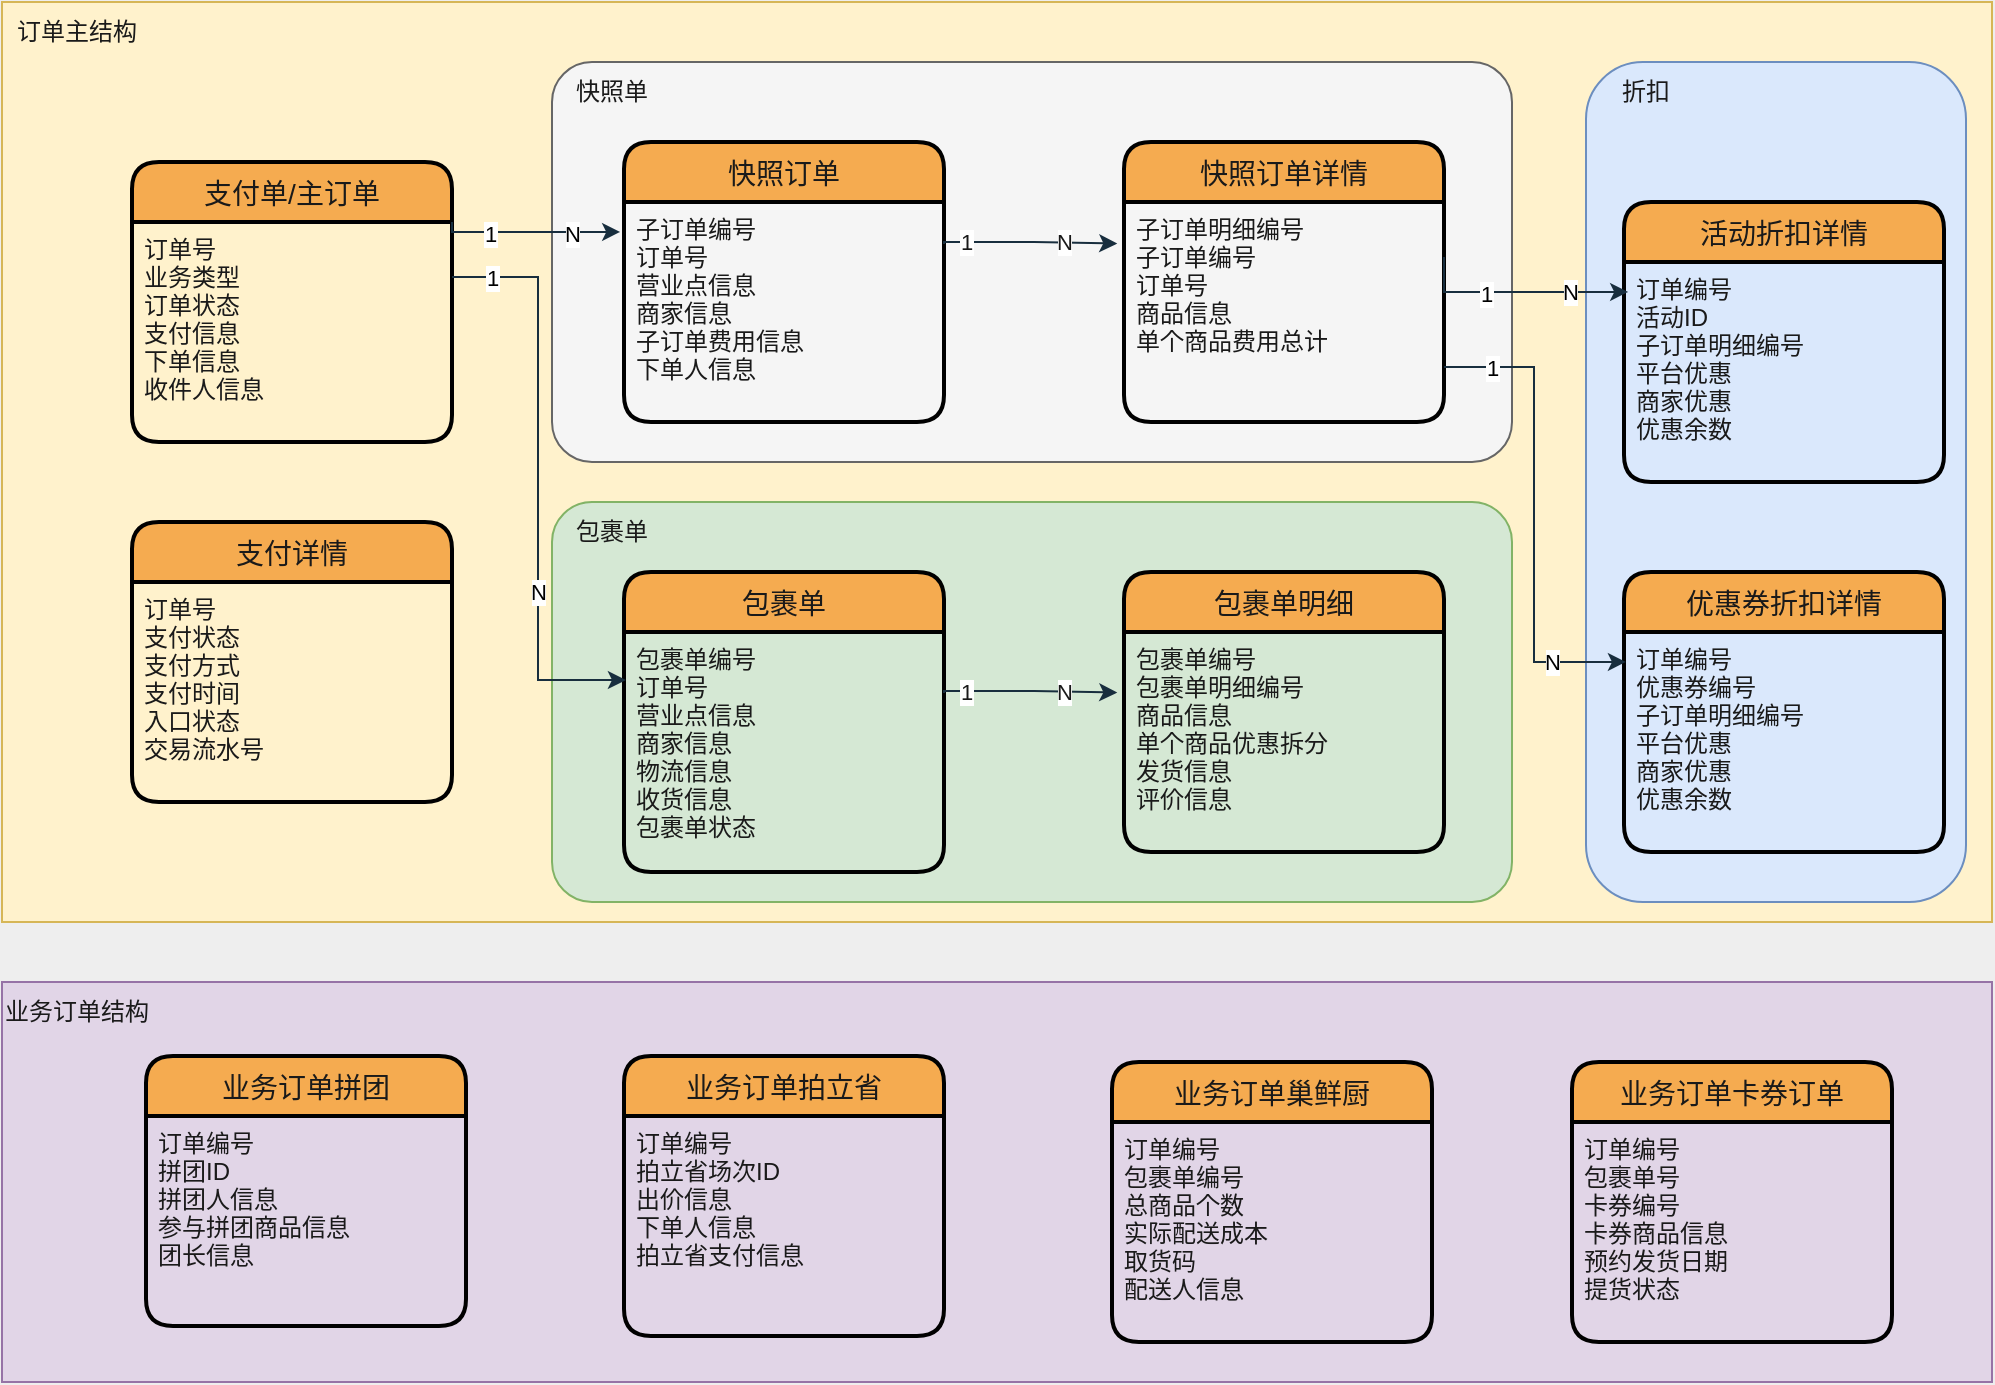<mxfile version="16.1.2" type="device" pages="2"><diagram id="spU0OXx3Q6176CVSQVj2" name="订单模型"><mxGraphModel dx="1865" dy="649" grid="1" gridSize="10" guides="1" tooltips="1" connect="1" arrows="1" fold="1" page="1" pageScale="1" pageWidth="827" pageHeight="1169" background="#EEEEEE" math="0" shadow="0"><root><mxCell id="0"/><mxCell id="1" parent="0"/><mxCell id="LoQ30PhDvDEoNbV5pFkE-59" value="" style="rounded=0;whiteSpace=wrap;html=1;sketch=0;fillColor=#e1d5e7;movable=1;resizable=1;rotatable=1;deletable=1;editable=1;connectable=1;strokeColor=#9673a6;" parent="1" vertex="1"><mxGeometry x="-155" y="1320" width="995" height="200" as="geometry"/></mxCell><mxCell id="LoQ30PhDvDEoNbV5pFkE-45" value="" style="rounded=0;whiteSpace=wrap;html=1;sketch=0;fillColor=#fff2cc;movable=1;resizable=1;rotatable=1;deletable=1;editable=1;connectable=1;strokeColor=#d6b656;" parent="1" vertex="1"><mxGeometry x="-155" y="830" width="995" height="460" as="geometry"/></mxCell><mxCell id="LoQ30PhDvDEoNbV5pFkE-23" value="支付单/主订单" style="swimlane;childLayout=stackLayout;horizontal=1;startSize=30;horizontalStack=0;rounded=1;fontSize=14;fontStyle=0;strokeWidth=2;resizeParent=0;resizeLast=1;shadow=0;dashed=0;align=center;sketch=0;fontColor=#1A1A1A;fillColor=#F5AB50;movable=1;resizable=1;rotatable=1;deletable=1;editable=1;connectable=1;" parent="1" vertex="1"><mxGeometry x="-90" y="910" width="160" height="140" as="geometry"/></mxCell><mxCell id="LoQ30PhDvDEoNbV5pFkE-24" value="订单号&#10;业务类型&#10;订单状态&#10;支付信息&#10;下单信息&#10;收件人信息" style="align=left;strokeColor=none;fillColor=none;spacingLeft=4;fontSize=12;verticalAlign=top;resizable=1;rotatable=1;part=1;rounded=0;sketch=0;fontColor=#1A1A1A;movable=1;deletable=1;editable=1;connectable=1;" parent="LoQ30PhDvDEoNbV5pFkE-23" vertex="1"><mxGeometry y="30" width="160" height="110" as="geometry"/></mxCell><mxCell id="LoQ30PhDvDEoNbV5pFkE-69" value="" style="rounded=1;whiteSpace=wrap;html=1;sketch=0;fillColor=#d5e8d4;arcSize=10;strokeColor=#82b366;" parent="1" vertex="1"><mxGeometry x="120" y="1080" width="480" height="200" as="geometry"/></mxCell><mxCell id="LoQ30PhDvDEoNbV5pFkE-68" value="" style="rounded=1;whiteSpace=wrap;html=1;sketch=0;fillColor=#f5f5f5;arcSize=10;fontColor=#333333;strokeColor=#666666;" parent="1" vertex="1"><mxGeometry x="120" y="860" width="480" height="200" as="geometry"/></mxCell><mxCell id="LoQ30PhDvDEoNbV5pFkE-27" value="快照订单" style="swimlane;childLayout=stackLayout;horizontal=1;startSize=30;horizontalStack=0;rounded=1;fontSize=14;fontStyle=0;strokeWidth=2;resizeParent=0;resizeLast=1;shadow=0;dashed=0;align=center;sketch=0;fontColor=#1A1A1A;fillColor=#F5AB50;movable=1;resizable=1;rotatable=1;deletable=1;editable=1;connectable=1;" parent="1" vertex="1"><mxGeometry x="156" y="900" width="160" height="140" as="geometry"/></mxCell><mxCell id="LoQ30PhDvDEoNbV5pFkE-28" value="子订单编号&#10;订单号&#10;营业点信息&#10;商家信息&#10;子订单费用信息&#10;下单人信息" style="align=left;strokeColor=none;fillColor=none;spacingLeft=4;fontSize=12;verticalAlign=top;resizable=1;rotatable=1;part=1;rounded=0;sketch=0;fontColor=#1A1A1A;movable=1;deletable=1;editable=1;connectable=1;" parent="LoQ30PhDvDEoNbV5pFkE-27" vertex="1"><mxGeometry y="30" width="160" height="110" as="geometry"/></mxCell><mxCell id="LoQ30PhDvDEoNbV5pFkE-29" value="支付详情" style="swimlane;childLayout=stackLayout;horizontal=1;startSize=30;horizontalStack=0;rounded=1;fontSize=14;fontStyle=0;strokeWidth=2;resizeParent=0;resizeLast=1;shadow=0;dashed=0;align=center;sketch=0;fontColor=#1A1A1A;fillColor=#F5AB50;movable=1;resizable=1;rotatable=1;deletable=1;editable=1;connectable=1;" parent="1" vertex="1"><mxGeometry x="-90" y="1090" width="160" height="140" as="geometry"/></mxCell><mxCell id="LoQ30PhDvDEoNbV5pFkE-30" value="订单号&#10;支付状态&#10;支付方式&#10;支付时间&#10;入口状态&#10;交易流水号" style="align=left;strokeColor=none;fillColor=none;spacingLeft=4;fontSize=12;verticalAlign=top;resizable=1;rotatable=1;part=1;rounded=0;sketch=0;fontColor=#1A1A1A;movable=1;deletable=1;editable=1;connectable=1;" parent="LoQ30PhDvDEoNbV5pFkE-29" vertex="1"><mxGeometry y="30" width="160" height="110" as="geometry"/></mxCell><mxCell id="LoQ30PhDvDEoNbV5pFkE-32" value="快照订单详情" style="swimlane;childLayout=stackLayout;horizontal=1;startSize=30;horizontalStack=0;rounded=1;fontSize=14;fontStyle=0;strokeWidth=2;resizeParent=0;resizeLast=1;shadow=0;dashed=0;align=center;sketch=0;fontColor=#1A1A1A;fillColor=#F5AB50;movable=1;resizable=1;rotatable=1;deletable=1;editable=1;connectable=1;" parent="1" vertex="1"><mxGeometry x="406" y="900" width="160" height="140" as="geometry"/></mxCell><mxCell id="LoQ30PhDvDEoNbV5pFkE-33" value="子订单明细编号&#10;子订单编号&#10;订单号&#10;商品信息&#10;单个商品费用总计" style="align=left;strokeColor=none;fillColor=none;spacingLeft=4;fontSize=12;verticalAlign=top;resizable=1;rotatable=1;part=1;rounded=0;sketch=0;fontColor=#1A1A1A;movable=1;deletable=1;editable=1;connectable=1;" parent="LoQ30PhDvDEoNbV5pFkE-32" vertex="1"><mxGeometry y="30" width="160" height="110" as="geometry"/></mxCell><mxCell id="LoQ30PhDvDEoNbV5pFkE-34" value="包裹单" style="swimlane;childLayout=stackLayout;horizontal=1;startSize=30;horizontalStack=0;rounded=1;fontSize=14;fontStyle=0;strokeWidth=2;resizeParent=0;resizeLast=1;shadow=0;dashed=0;align=center;sketch=0;fontColor=#1A1A1A;fillColor=#F5AB50;movable=1;resizable=1;rotatable=1;deletable=1;editable=1;connectable=1;" parent="1" vertex="1"><mxGeometry x="156" y="1115" width="160" height="150" as="geometry"/></mxCell><mxCell id="LoQ30PhDvDEoNbV5pFkE-35" value="包裹单编号&#10;订单号&#10;营业点信息&#10;商家信息&#10;物流信息&#10;收货信息&#10;包裹单状态" style="align=left;strokeColor=none;fillColor=none;spacingLeft=4;fontSize=12;verticalAlign=top;resizable=1;rotatable=1;part=1;rounded=0;sketch=0;fontColor=#1A1A1A;movable=1;deletable=1;editable=1;connectable=1;" parent="LoQ30PhDvDEoNbV5pFkE-34" vertex="1"><mxGeometry y="30" width="160" height="120" as="geometry"/></mxCell><mxCell id="LoQ30PhDvDEoNbV5pFkE-36" value="包裹单明细" style="swimlane;childLayout=stackLayout;horizontal=1;startSize=30;horizontalStack=0;rounded=1;fontSize=14;fontStyle=0;strokeWidth=2;resizeParent=0;resizeLast=1;shadow=0;dashed=0;align=center;sketch=0;fontColor=#1A1A1A;fillColor=#F5AB50;movable=1;resizable=1;rotatable=1;deletable=1;editable=1;connectable=1;" parent="1" vertex="1"><mxGeometry x="406" y="1115" width="160" height="140" as="geometry"/></mxCell><mxCell id="LoQ30PhDvDEoNbV5pFkE-37" value="包裹单编号&#10;包裹单明细编号&#10;商品信息&#10;单个商品优惠拆分&#10;发货信息&#10;评价信息" style="align=left;strokeColor=none;fillColor=none;spacingLeft=4;fontSize=12;verticalAlign=top;resizable=1;rotatable=1;part=1;rounded=0;sketch=0;fontColor=#1A1A1A;movable=1;deletable=1;editable=1;connectable=1;" parent="LoQ30PhDvDEoNbV5pFkE-36" vertex="1"><mxGeometry y="30" width="160" height="110" as="geometry"/></mxCell><mxCell id="LoQ30PhDvDEoNbV5pFkE-41" value="业务订单拼团" style="swimlane;childLayout=stackLayout;horizontal=1;startSize=30;horizontalStack=0;rounded=1;fontSize=14;fontStyle=0;strokeWidth=2;resizeParent=0;resizeLast=1;shadow=0;dashed=0;align=center;sketch=0;fontColor=#1A1A1A;fillColor=#F5AB50;movable=1;resizable=1;rotatable=1;deletable=1;editable=1;connectable=1;" parent="1" vertex="1"><mxGeometry x="-83" y="1357" width="160" height="135" as="geometry"/></mxCell><mxCell id="LoQ30PhDvDEoNbV5pFkE-42" value="订单编号&#10;拼团ID&#10;拼团人信息&#10;参与拼团商品信息&#10;团长信息&#10;" style="align=left;strokeColor=none;fillColor=none;spacingLeft=4;fontSize=12;verticalAlign=top;resizable=1;rotatable=1;part=1;rounded=0;sketch=0;fontColor=#1A1A1A;movable=1;deletable=1;editable=1;connectable=1;" parent="LoQ30PhDvDEoNbV5pFkE-41" vertex="1"><mxGeometry y="30" width="160" height="105" as="geometry"/></mxCell><mxCell id="LoQ30PhDvDEoNbV5pFkE-43" value="业务订单拍立省" style="swimlane;childLayout=stackLayout;horizontal=1;startSize=30;horizontalStack=0;rounded=1;fontSize=14;fontStyle=0;strokeWidth=2;resizeParent=0;resizeLast=1;shadow=0;dashed=0;align=center;sketch=0;fontColor=#1A1A1A;fillColor=#F5AB50;movable=1;resizable=1;rotatable=1;deletable=1;editable=1;connectable=1;" parent="1" vertex="1"><mxGeometry x="156" y="1357" width="160" height="140" as="geometry"/></mxCell><mxCell id="LoQ30PhDvDEoNbV5pFkE-44" value="订单编号&#10;拍立省场次ID&#10;出价信息&#10;下单人信息&#10;拍立省支付信息" style="align=left;strokeColor=none;fillColor=none;spacingLeft=4;fontSize=12;verticalAlign=top;resizable=1;rotatable=1;part=1;rounded=0;sketch=0;fontColor=#1A1A1A;movable=1;deletable=1;editable=1;connectable=1;" parent="LoQ30PhDvDEoNbV5pFkE-43" vertex="1"><mxGeometry y="30" width="160" height="110" as="geometry"/></mxCell><mxCell id="LoQ30PhDvDEoNbV5pFkE-48" value="业务订单巢鲜厨" style="swimlane;childLayout=stackLayout;horizontal=1;startSize=30;horizontalStack=0;rounded=1;fontSize=14;fontStyle=0;strokeWidth=2;resizeParent=0;resizeLast=1;shadow=0;dashed=0;align=center;sketch=0;fontColor=#1A1A1A;fillColor=#F5AB50;movable=1;resizable=1;rotatable=1;deletable=1;editable=1;connectable=1;" parent="1" vertex="1"><mxGeometry x="400" y="1360" width="160" height="140" as="geometry"/></mxCell><mxCell id="LoQ30PhDvDEoNbV5pFkE-49" value="订单编号&#10;包裹单编号&#10;总商品个数&#10;实际配送成本&#10;取货码&#10;配送人信息" style="align=left;strokeColor=none;fillColor=none;spacingLeft=4;fontSize=12;verticalAlign=top;resizable=1;rotatable=1;part=1;rounded=0;sketch=0;fontColor=#1A1A1A;movable=1;deletable=1;editable=1;connectable=1;" parent="LoQ30PhDvDEoNbV5pFkE-48" vertex="1"><mxGeometry y="30" width="160" height="110" as="geometry"/></mxCell><mxCell id="LoQ30PhDvDEoNbV5pFkE-51" style="edgeStyle=orthogonalEdgeStyle;rounded=0;sketch=0;orthogonalLoop=1;jettySize=auto;html=1;entryX=-0.021;entryY=0.189;entryDx=0;entryDy=0;entryPerimeter=0;fontColor=#1A1A1A;strokeColor=#182E3E;movable=1;resizable=1;rotatable=1;deletable=1;editable=1;connectable=1;" parent="1" target="LoQ30PhDvDEoNbV5pFkE-33" edge="1"><mxGeometry relative="1" as="geometry"><mxPoint x="316" y="951" as="sourcePoint"/><Array as="points"><mxPoint x="316" y="950"/><mxPoint x="361" y="950"/></Array></mxGeometry></mxCell><mxCell id="LoQ30PhDvDEoNbV5pFkE-52" value="N" style="edgeLabel;html=1;align=center;verticalAlign=middle;resizable=1;points=[];fontColor=#1A1A1A;movable=1;rotatable=1;deletable=1;editable=1;connectable=1;" parent="LoQ30PhDvDEoNbV5pFkE-51" vertex="1" connectable="0"><mxGeometry x="-0.115" relative="1" as="geometry"><mxPoint x="22" as="offset"/></mxGeometry></mxCell><mxCell id="LoQ30PhDvDEoNbV5pFkE-53" value="1" style="edgeLabel;html=1;align=center;verticalAlign=middle;resizable=1;points=[];fontColor=#1A1A1A;movable=1;rotatable=1;deletable=1;editable=1;connectable=1;" parent="LoQ30PhDvDEoNbV5pFkE-51" vertex="1" connectable="0"><mxGeometry x="-0.731" relative="1" as="geometry"><mxPoint as="offset"/></mxGeometry></mxCell><mxCell id="LoQ30PhDvDEoNbV5pFkE-54" style="edgeStyle=orthogonalEdgeStyle;rounded=0;sketch=0;orthogonalLoop=1;jettySize=auto;html=1;entryX=-0.021;entryY=0.189;entryDx=0;entryDy=0;entryPerimeter=0;fontColor=#1A1A1A;strokeColor=#182E3E;movable=1;resizable=1;rotatable=1;deletable=1;editable=1;connectable=1;" parent="1" edge="1"><mxGeometry relative="1" as="geometry"><mxPoint x="316" y="1175.5" as="sourcePoint"/><mxPoint x="402.64" y="1175.29" as="targetPoint"/><Array as="points"><mxPoint x="316" y="1174.5"/><mxPoint x="361" y="1174.5"/></Array></mxGeometry></mxCell><mxCell id="LoQ30PhDvDEoNbV5pFkE-55" value="N" style="edgeLabel;html=1;align=center;verticalAlign=middle;resizable=1;points=[];fontColor=#1A1A1A;movable=1;rotatable=1;deletable=1;editable=1;connectable=1;" parent="LoQ30PhDvDEoNbV5pFkE-54" vertex="1" connectable="0"><mxGeometry x="-0.115" relative="1" as="geometry"><mxPoint x="22" as="offset"/></mxGeometry></mxCell><mxCell id="LoQ30PhDvDEoNbV5pFkE-56" value="1" style="edgeLabel;html=1;align=center;verticalAlign=middle;resizable=1;points=[];fontColor=#1A1A1A;movable=1;rotatable=1;deletable=1;editable=1;connectable=1;" parent="LoQ30PhDvDEoNbV5pFkE-54" vertex="1" connectable="0"><mxGeometry x="-0.731" relative="1" as="geometry"><mxPoint as="offset"/></mxGeometry></mxCell><mxCell id="LoQ30PhDvDEoNbV5pFkE-61" value="业务订单卡券订单" style="swimlane;childLayout=stackLayout;horizontal=1;startSize=30;horizontalStack=0;rounded=1;fontSize=14;fontStyle=0;strokeWidth=2;resizeParent=0;resizeLast=1;shadow=0;dashed=0;align=center;sketch=0;fontColor=#1A1A1A;fillColor=#F5AB50;movable=1;resizable=1;rotatable=1;deletable=1;editable=1;connectable=1;" parent="1" vertex="1"><mxGeometry x="630" y="1360" width="160" height="140" as="geometry"/></mxCell><mxCell id="LoQ30PhDvDEoNbV5pFkE-62" value="订单编号&#10;包裹单号&#10;卡券编号&#10;卡券商品信息&#10;预约发货日期&#10;提货状态" style="align=left;strokeColor=none;fillColor=none;spacingLeft=4;fontSize=12;verticalAlign=top;resizable=1;rotatable=1;part=1;rounded=0;sketch=0;fontColor=#1A1A1A;movable=1;deletable=1;editable=1;connectable=1;" parent="LoQ30PhDvDEoNbV5pFkE-61" vertex="1"><mxGeometry y="30" width="160" height="110" as="geometry"/></mxCell><mxCell id="LoQ30PhDvDEoNbV5pFkE-70" value="" style="rounded=1;whiteSpace=wrap;html=1;sketch=0;fillColor=#dae8fc;strokeColor=#6c8ebf;" parent="1" vertex="1"><mxGeometry x="637" y="860" width="190" height="420" as="geometry"/></mxCell><mxCell id="LoQ30PhDvDEoNbV5pFkE-63" value="订单主结构" style="text;html=1;strokeColor=none;fillColor=none;align=center;verticalAlign=middle;whiteSpace=wrap;rounded=0;sketch=0;fontColor=#1A1A1A;" parent="1" vertex="1"><mxGeometry x="-155" y="830" width="75" height="30" as="geometry"/></mxCell><mxCell id="LoQ30PhDvDEoNbV5pFkE-64" value="活动折扣详情" style="swimlane;childLayout=stackLayout;horizontal=1;startSize=30;horizontalStack=0;rounded=1;fontSize=14;fontStyle=0;strokeWidth=2;resizeParent=0;resizeLast=1;shadow=0;dashed=0;align=center;sketch=0;fontColor=#1A1A1A;fillColor=#F5AB50;movable=1;resizable=1;rotatable=1;deletable=1;editable=1;connectable=1;" parent="1" vertex="1"><mxGeometry x="656" y="930" width="160" height="140" as="geometry"/></mxCell><mxCell id="LoQ30PhDvDEoNbV5pFkE-65" value="订单编号&#10;活动ID&#10;子订单明细编号&#10;平台优惠&#10;商家优惠&#10;优惠余数&#10;" style="align=left;strokeColor=none;fillColor=none;spacingLeft=4;fontSize=12;verticalAlign=top;resizable=1;rotatable=1;part=1;rounded=0;sketch=0;fontColor=#1A1A1A;movable=1;deletable=1;editable=1;connectable=1;" parent="LoQ30PhDvDEoNbV5pFkE-64" vertex="1"><mxGeometry y="30" width="160" height="110" as="geometry"/></mxCell><mxCell id="LoQ30PhDvDEoNbV5pFkE-66" value="优惠券折扣详情" style="swimlane;childLayout=stackLayout;horizontal=1;startSize=30;horizontalStack=0;rounded=1;fontSize=14;fontStyle=0;strokeWidth=2;resizeParent=0;resizeLast=1;shadow=0;dashed=0;align=center;sketch=0;fontColor=#1A1A1A;fillColor=#F5AB50;movable=1;resizable=1;rotatable=1;deletable=1;editable=1;connectable=1;" parent="1" vertex="1"><mxGeometry x="656" y="1115" width="160" height="140" as="geometry"/></mxCell><mxCell id="LoQ30PhDvDEoNbV5pFkE-67" value="订单编号&#10;优惠券编号&#10;子订单明细编号&#10;平台优惠&#10;商家优惠&#10;优惠余数&#10;" style="align=left;strokeColor=none;fillColor=none;spacingLeft=4;fontSize=12;verticalAlign=top;resizable=1;rotatable=1;part=1;rounded=0;sketch=0;fontColor=#1A1A1A;movable=1;deletable=1;editable=1;connectable=1;" parent="LoQ30PhDvDEoNbV5pFkE-66" vertex="1"><mxGeometry y="30" width="160" height="110" as="geometry"/></mxCell><mxCell id="LoQ30PhDvDEoNbV5pFkE-71" value="快照单" style="text;html=1;strokeColor=none;fillColor=none;align=center;verticalAlign=middle;whiteSpace=wrap;rounded=0;sketch=0;fontColor=#1A1A1A;" parent="1" vertex="1"><mxGeometry x="120" y="860" width="60" height="30" as="geometry"/></mxCell><mxCell id="LoQ30PhDvDEoNbV5pFkE-72" value="包裹单" style="text;html=1;strokeColor=none;fillColor=none;align=center;verticalAlign=middle;whiteSpace=wrap;rounded=0;sketch=0;fontColor=#1A1A1A;" parent="1" vertex="1"><mxGeometry x="120" y="1080" width="60" height="30" as="geometry"/></mxCell><mxCell id="LoQ30PhDvDEoNbV5pFkE-73" value="折扣" style="text;html=1;strokeColor=none;fillColor=none;align=center;verticalAlign=middle;whiteSpace=wrap;rounded=0;sketch=0;fontColor=#1A1A1A;" parent="1" vertex="1"><mxGeometry x="637" y="860" width="60" height="30" as="geometry"/></mxCell><mxCell id="LoQ30PhDvDEoNbV5pFkE-74" value="业务订单结构" style="text;html=1;strokeColor=none;fillColor=none;align=center;verticalAlign=middle;whiteSpace=wrap;rounded=0;sketch=0;fontColor=#1A1A1A;" parent="1" vertex="1"><mxGeometry x="-155" y="1320" width="75" height="30" as="geometry"/></mxCell><mxCell id="LoQ30PhDvDEoNbV5pFkE-76" style="edgeStyle=orthogonalEdgeStyle;rounded=0;sketch=0;orthogonalLoop=1;jettySize=auto;html=1;exitX=1;exitY=0;exitDx=0;exitDy=0;entryX=-0.012;entryY=0.136;entryDx=0;entryDy=0;entryPerimeter=0;fontColor=#FF0000;strokeColor=#182E3E;" parent="1" source="LoQ30PhDvDEoNbV5pFkE-24" target="LoQ30PhDvDEoNbV5pFkE-28" edge="1"><mxGeometry relative="1" as="geometry"><Array as="points"><mxPoint x="70" y="945"/></Array></mxGeometry></mxCell><mxCell id="LoQ30PhDvDEoNbV5pFkE-77" value="1" style="edgeLabel;html=1;align=center;verticalAlign=middle;resizable=0;points=[];fontColor=default;labelBackgroundColor=default;" parent="LoQ30PhDvDEoNbV5pFkE-76" vertex="1" connectable="0"><mxGeometry x="-0.461" y="-4" relative="1" as="geometry"><mxPoint y="-3" as="offset"/></mxGeometry></mxCell><mxCell id="LoQ30PhDvDEoNbV5pFkE-78" value="N" style="edgeLabel;html=1;align=center;verticalAlign=middle;resizable=0;points=[];fontColor=default;" parent="LoQ30PhDvDEoNbV5pFkE-76" vertex="1" connectable="0"><mxGeometry x="0.459" y="-1" relative="1" as="geometry"><mxPoint as="offset"/></mxGeometry></mxCell><mxCell id="LoQ30PhDvDEoNbV5pFkE-80" value="1" style="edgeStyle=orthogonalEdgeStyle;rounded=0;sketch=0;orthogonalLoop=1;jettySize=auto;html=1;exitX=1;exitY=0.25;exitDx=0;exitDy=0;entryX=0.006;entryY=0.2;entryDx=0;entryDy=0;entryPerimeter=0;fontColor=default;strokeColor=#182E3E;" parent="1" source="LoQ30PhDvDEoNbV5pFkE-24" target="LoQ30PhDvDEoNbV5pFkE-35" edge="1"><mxGeometry x="-0.861" relative="1" as="geometry"><mxPoint as="offset"/></mxGeometry></mxCell><mxCell id="LoQ30PhDvDEoNbV5pFkE-81" value="N" style="edgeLabel;html=1;align=center;verticalAlign=middle;resizable=0;points=[];fontColor=default;" parent="LoQ30PhDvDEoNbV5pFkE-80" vertex="1" connectable="0"><mxGeometry x="0.383" relative="1" as="geometry"><mxPoint y="1" as="offset"/></mxGeometry></mxCell><mxCell id="LoQ30PhDvDEoNbV5pFkE-82" style="edgeStyle=orthogonalEdgeStyle;rounded=0;sketch=0;orthogonalLoop=1;jettySize=auto;html=1;exitX=1;exitY=0.25;exitDx=0;exitDy=0;entryX=0.013;entryY=0.136;entryDx=0;entryDy=0;entryPerimeter=0;fontColor=default;strokeColor=#182E3E;" parent="1" source="LoQ30PhDvDEoNbV5pFkE-33" target="LoQ30PhDvDEoNbV5pFkE-65" edge="1"><mxGeometry relative="1" as="geometry"><Array as="points"><mxPoint x="566" y="975"/></Array></mxGeometry></mxCell><mxCell id="LoQ30PhDvDEoNbV5pFkE-83" value="1" style="edgeLabel;html=1;align=center;verticalAlign=middle;resizable=0;points=[];fontColor=default;" parent="LoQ30PhDvDEoNbV5pFkE-82" vertex="1" connectable="0"><mxGeometry x="-0.535" y="-1" relative="1" as="geometry"><mxPoint x="13" as="offset"/></mxGeometry></mxCell><mxCell id="LoQ30PhDvDEoNbV5pFkE-84" value="N" style="edgeLabel;html=1;align=center;verticalAlign=middle;resizable=0;points=[];fontColor=default;" parent="LoQ30PhDvDEoNbV5pFkE-82" vertex="1" connectable="0"><mxGeometry x="0.506" y="-3" relative="1" as="geometry"><mxPoint x="-2" y="-3" as="offset"/></mxGeometry></mxCell><mxCell id="LoQ30PhDvDEoNbV5pFkE-86" value="1" style="edgeStyle=orthogonalEdgeStyle;rounded=0;sketch=0;orthogonalLoop=1;jettySize=auto;html=1;exitX=1;exitY=0.75;exitDx=0;exitDy=0;entryX=0.006;entryY=0.136;entryDx=0;entryDy=0;entryPerimeter=0;fontColor=default;strokeColor=#182E3E;" parent="1" source="LoQ30PhDvDEoNbV5pFkE-33" target="LoQ30PhDvDEoNbV5pFkE-67" edge="1"><mxGeometry x="-0.799" relative="1" as="geometry"><mxPoint as="offset"/></mxGeometry></mxCell><mxCell id="LoQ30PhDvDEoNbV5pFkE-87" value="N" style="edgeLabel;html=1;align=center;verticalAlign=middle;resizable=0;points=[];fontColor=default;" parent="LoQ30PhDvDEoNbV5pFkE-86" vertex="1" connectable="0"><mxGeometry x="0.329" y="3" relative="1" as="geometry"><mxPoint x="6" y="34" as="offset"/></mxGeometry></mxCell></root></mxGraphModel></diagram><diagram id="bRF8GYyo5jUtgkNc1hsZ" name="第 2 页"><mxGraphModel dx="1865" dy="649" grid="1" gridSize="10" guides="1" tooltips="1" connect="1" arrows="1" fold="1" page="1" pageScale="1" pageWidth="827" pageHeight="1169" math="0" shadow="0"><root><mxCell id="KcSkwkdE4PCWMWZwuVBY-0"/><mxCell id="KcSkwkdE4PCWMWZwuVBY-1" parent="KcSkwkdE4PCWMWZwuVBY-0"/><mxCell id="seRVDnpAN9MyJmLLyD_C-4" style="edgeStyle=orthogonalEdgeStyle;rounded=0;orthogonalLoop=1;jettySize=auto;html=1;exitX=1;exitY=0.5;exitDx=0;exitDy=0;entryX=0;entryY=0.5;entryDx=0;entryDy=0;" parent="KcSkwkdE4PCWMWZwuVBY-1" source="seRVDnpAN9MyJmLLyD_C-0" target="seRVDnpAN9MyJmLLyD_C-2" edge="1"><mxGeometry relative="1" as="geometry"/></mxCell><mxCell id="seRVDnpAN9MyJmLLyD_C-19" value="1" style="edgeLabel;html=1;align=center;verticalAlign=middle;resizable=0;points=[];" parent="seRVDnpAN9MyJmLLyD_C-4" vertex="1" connectable="0"><mxGeometry x="-0.647" y="-1" relative="1" as="geometry"><mxPoint as="offset"/></mxGeometry></mxCell><mxCell id="seRVDnpAN9MyJmLLyD_C-20" value="N" style="edgeLabel;html=1;align=center;verticalAlign=middle;resizable=0;points=[];" parent="seRVDnpAN9MyJmLLyD_C-4" vertex="1" connectable="0"><mxGeometry x="0.64" relative="1" as="geometry"><mxPoint as="offset"/></mxGeometry></mxCell><mxCell id="seRVDnpAN9MyJmLLyD_C-8" style="edgeStyle=orthogonalEdgeStyle;rounded=0;orthogonalLoop=1;jettySize=auto;html=1;exitX=0;exitY=0.5;exitDx=0;exitDy=0;entryX=0;entryY=0.5;entryDx=0;entryDy=0;" parent="KcSkwkdE4PCWMWZwuVBY-1" source="seRVDnpAN9MyJmLLyD_C-0" target="seRVDnpAN9MyJmLLyD_C-7" edge="1"><mxGeometry relative="1" as="geometry"><Array as="points"><mxPoint x="170" y="640"/><mxPoint x="170" y="950"/></Array></mxGeometry></mxCell><mxCell id="seRVDnpAN9MyJmLLyD_C-17" value="1" style="edgeLabel;html=1;align=center;verticalAlign=middle;resizable=0;points=[];" parent="seRVDnpAN9MyJmLLyD_C-8" vertex="1" connectable="0"><mxGeometry x="-0.789" y="2" relative="1" as="geometry"><mxPoint as="offset"/></mxGeometry></mxCell><mxCell id="seRVDnpAN9MyJmLLyD_C-18" value="1" style="edgeLabel;html=1;align=center;verticalAlign=middle;resizable=0;points=[];" parent="seRVDnpAN9MyJmLLyD_C-8" vertex="1" connectable="0"><mxGeometry x="0.407" relative="1" as="geometry"><mxPoint as="offset"/></mxGeometry></mxCell><mxCell id="PPpWoQhXY7RICcBsVzEC-2" style="edgeStyle=orthogonalEdgeStyle;rounded=0;orthogonalLoop=1;jettySize=auto;html=1;exitX=1;exitY=0.75;exitDx=0;exitDy=0;entryX=0;entryY=0.5;entryDx=0;entryDy=0;" edge="1" parent="KcSkwkdE4PCWMWZwuVBY-1" source="seRVDnpAN9MyJmLLyD_C-0" target="PPpWoQhXY7RICcBsVzEC-1"><mxGeometry relative="1" as="geometry"/></mxCell><mxCell id="seRVDnpAN9MyJmLLyD_C-0" value="支付单/销售单" style="swimlane;childLayout=stackLayout;horizontal=1;startSize=30;horizontalStack=0;rounded=1;fontSize=14;fontStyle=0;strokeWidth=2;resizeParent=0;resizeLast=1;shadow=0;dashed=0;align=center;sketch=0;fontColor=#1A1A1A;fillColor=#F5AB50;movable=1;resizable=1;rotatable=1;deletable=1;editable=1;connectable=1;" parent="KcSkwkdE4PCWMWZwuVBY-1" vertex="1"><mxGeometry x="210" y="570" width="160" height="140" as="geometry"/></mxCell><mxCell id="seRVDnpAN9MyJmLLyD_C-2" value="销售商品明细" style="swimlane;childLayout=stackLayout;horizontal=1;startSize=30;horizontalStack=0;rounded=1;fontSize=14;fontStyle=0;strokeWidth=2;resizeParent=0;resizeLast=1;shadow=0;dashed=0;align=center;sketch=0;fontColor=#1A1A1A;fillColor=#F5AB50;movable=1;resizable=1;rotatable=1;deletable=1;editable=1;connectable=1;" parent="KcSkwkdE4PCWMWZwuVBY-1" vertex="1"><mxGeometry x="560" y="500" width="160" height="140" as="geometry"/></mxCell><mxCell id="seRVDnpAN9MyJmLLyD_C-6" style="edgeStyle=orthogonalEdgeStyle;rounded=0;orthogonalLoop=1;jettySize=auto;html=1;exitX=1;exitY=0.25;exitDx=0;exitDy=0;entryX=0;entryY=0.25;entryDx=0;entryDy=0;" parent="KcSkwkdE4PCWMWZwuVBY-1" source="seRVDnpAN9MyJmLLyD_C-5" target="seRVDnpAN9MyJmLLyD_C-0" edge="1"><mxGeometry relative="1" as="geometry"/></mxCell><mxCell id="seRVDnpAN9MyJmLLyD_C-15" value="1" style="edgeLabel;html=1;align=center;verticalAlign=middle;resizable=0;points=[];" parent="seRVDnpAN9MyJmLLyD_C-6" vertex="1" connectable="0"><mxGeometry x="-0.735" y="2" relative="1" as="geometry"><mxPoint as="offset"/></mxGeometry></mxCell><mxCell id="seRVDnpAN9MyJmLLyD_C-16" value="N" style="edgeLabel;html=1;align=center;verticalAlign=middle;resizable=0;points=[];" parent="seRVDnpAN9MyJmLLyD_C-6" vertex="1" connectable="0"><mxGeometry x="0.68" y="2" relative="1" as="geometry"><mxPoint as="offset"/></mxGeometry></mxCell><mxCell id="seRVDnpAN9MyJmLLyD_C-5" value="服务单" style="swimlane;childLayout=stackLayout;horizontal=1;startSize=30;horizontalStack=0;rounded=1;fontSize=14;fontStyle=0;strokeWidth=2;resizeParent=0;resizeLast=1;shadow=0;dashed=0;align=center;sketch=0;fillColor=#f5f5f5;movable=1;resizable=1;rotatable=1;deletable=1;editable=1;connectable=1;strokeColor=#666666;fontColor=#333333;" parent="KcSkwkdE4PCWMWZwuVBY-1" vertex="1"><mxGeometry x="-80" y="570" width="160" height="140" as="geometry"/></mxCell><mxCell id="seRVDnpAN9MyJmLLyD_C-7" value="服务履约任务单" style="swimlane;childLayout=stackLayout;horizontal=1;startSize=30;horizontalStack=0;rounded=1;fontSize=14;fontStyle=0;strokeWidth=2;resizeParent=0;resizeLast=1;shadow=0;dashed=0;align=center;sketch=0;fillColor=#fff2cc;movable=1;resizable=1;rotatable=1;deletable=1;editable=1;connectable=1;strokeColor=#d6b656;" parent="KcSkwkdE4PCWMWZwuVBY-1" vertex="1"><mxGeometry x="240" y="880" width="160" height="140" as="geometry"/></mxCell><mxCell id="seRVDnpAN9MyJmLLyD_C-12" value="未支付、已支付、已退款、已完成" style="text;html=1;strokeColor=none;fillColor=none;align=center;verticalAlign=middle;whiteSpace=wrap;rounded=0;" parent="KcSkwkdE4PCWMWZwuVBY-1" vertex="1"><mxGeometry x="210" y="450" width="160" height="80" as="geometry"/></mxCell><mxCell id="seRVDnpAN9MyJmLLyD_C-13" value="未开始、服务中、已完结" style="text;html=1;strokeColor=none;fillColor=none;align=center;verticalAlign=middle;whiteSpace=wrap;rounded=0;" parent="KcSkwkdE4PCWMWZwuVBY-1" vertex="1"><mxGeometry x="-80" y="460" width="150" height="60" as="geometry"/></mxCell><mxCell id="seRVDnpAN9MyJmLLyD_C-14" value="未接单、未预约、服务中&lt;br&gt;、已服务" style="text;html=1;strokeColor=none;fillColor=none;align=center;verticalAlign=middle;whiteSpace=wrap;rounded=0;" parent="KcSkwkdE4PCWMWZwuVBY-1" vertex="1"><mxGeometry x="410" y="880" width="160" height="80" as="geometry"/></mxCell><mxCell id="PPpWoQhXY7RICcBsVzEC-1" value="销售服务明细" style="swimlane;childLayout=stackLayout;horizontal=1;startSize=30;horizontalStack=0;rounded=1;fontSize=14;fontStyle=0;strokeWidth=2;resizeParent=0;resizeLast=1;shadow=0;dashed=0;align=center;sketch=0;fontColor=#1A1A1A;fillColor=#F5AB50;movable=1;resizable=1;rotatable=1;deletable=1;editable=1;connectable=1;" vertex="1" parent="KcSkwkdE4PCWMWZwuVBY-1"><mxGeometry x="560" y="670" width="160" height="140" as="geometry"/></mxCell></root></mxGraphModel></diagram></mxfile>